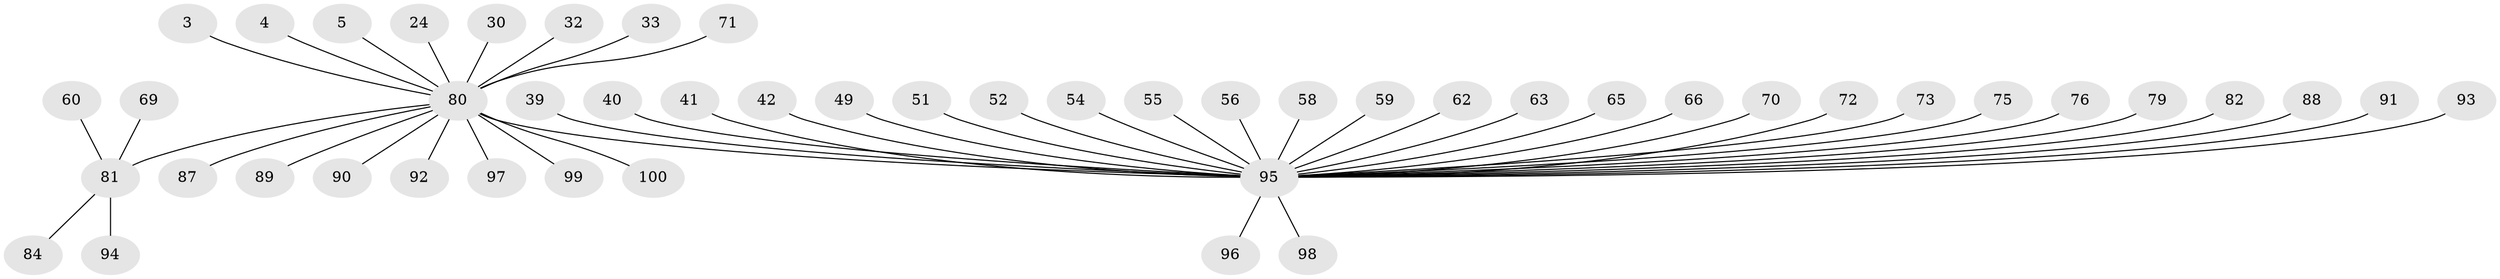 // original degree distribution, {14: 0.01, 24: 0.01, 1: 0.6, 7: 0.01, 6: 0.03, 5: 0.01, 4: 0.05, 3: 0.1, 2: 0.18}
// Generated by graph-tools (version 1.1) at 2025/48/03/09/25 04:48:36]
// undirected, 50 vertices, 49 edges
graph export_dot {
graph [start="1"]
  node [color=gray90,style=filled];
  3;
  4;
  5;
  24;
  30;
  32;
  33;
  39;
  40;
  41;
  42;
  49;
  51;
  52;
  54;
  55;
  56;
  58;
  59;
  60;
  62;
  63;
  65;
  66;
  69;
  70;
  71;
  72;
  73 [super="+68"];
  75 [super="+74"];
  76;
  79 [super="+20"];
  80 [super="+34+2"];
  81 [super="+6+14+37"];
  82 [super="+77"];
  84 [super="+11+46"];
  87 [super="+67"];
  88;
  89;
  90 [super="+64"];
  91 [super="+28"];
  92 [super="+18"];
  93;
  94 [super="+53"];
  95 [super="+19+83+44+36+23+27+38"];
  96;
  97 [super="+47+78"];
  98 [super="+61"];
  99 [super="+48+85+86"];
  100;
  3 -- 80;
  4 -- 80;
  5 -- 80;
  24 -- 80;
  30 -- 80;
  32 -- 80;
  33 -- 80;
  39 -- 95;
  40 -- 95;
  41 -- 95;
  42 -- 95;
  49 -- 95;
  51 -- 95;
  52 -- 95;
  54 -- 95;
  55 -- 95;
  56 -- 95;
  58 -- 95;
  59 -- 95;
  60 -- 81;
  62 -- 95;
  63 -- 95;
  65 -- 95;
  66 -- 95;
  69 -- 81;
  70 -- 95;
  71 -- 80;
  72 -- 95;
  73 -- 95;
  75 -- 95;
  76 -- 95;
  79 -- 95;
  80 -- 95 [weight=6];
  80 -- 81;
  80 -- 89;
  80 -- 92;
  80 -- 97 [weight=3];
  80 -- 100;
  80 -- 99;
  80 -- 90;
  80 -- 87;
  81 -- 94 [weight=2];
  81 -- 84;
  82 -- 95;
  88 -- 95;
  91 -- 95;
  93 -- 95;
  95 -- 96;
  95 -- 98;
}
